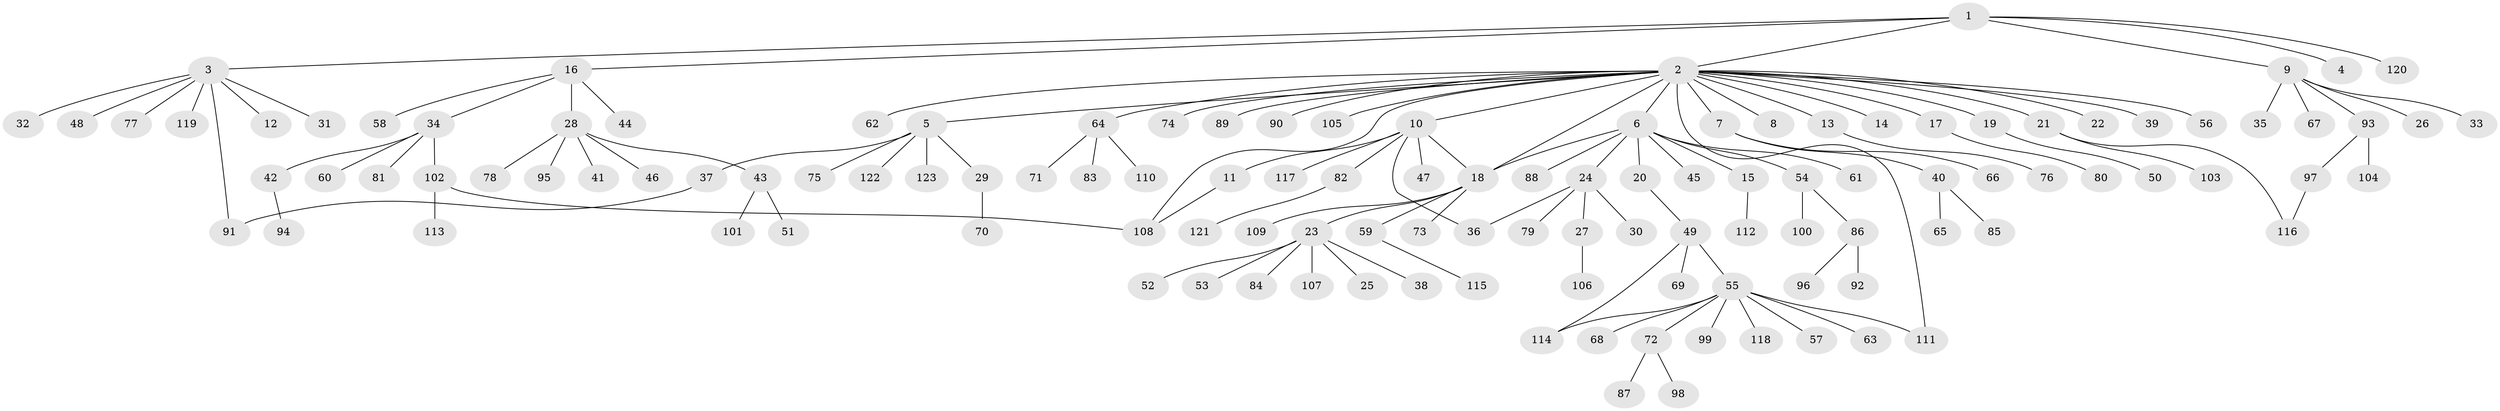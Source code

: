 // coarse degree distribution, {6: 0.046511627906976744, 22: 0.011627906976744186, 7: 0.023255813953488372, 1: 0.6976744186046512, 8: 0.023255813953488372, 5: 0.046511627906976744, 2: 0.12790697674418605, 3: 0.023255813953488372}
// Generated by graph-tools (version 1.1) at 2025/18/03/04/25 18:18:28]
// undirected, 123 vertices, 131 edges
graph export_dot {
graph [start="1"]
  node [color=gray90,style=filled];
  1;
  2;
  3;
  4;
  5;
  6;
  7;
  8;
  9;
  10;
  11;
  12;
  13;
  14;
  15;
  16;
  17;
  18;
  19;
  20;
  21;
  22;
  23;
  24;
  25;
  26;
  27;
  28;
  29;
  30;
  31;
  32;
  33;
  34;
  35;
  36;
  37;
  38;
  39;
  40;
  41;
  42;
  43;
  44;
  45;
  46;
  47;
  48;
  49;
  50;
  51;
  52;
  53;
  54;
  55;
  56;
  57;
  58;
  59;
  60;
  61;
  62;
  63;
  64;
  65;
  66;
  67;
  68;
  69;
  70;
  71;
  72;
  73;
  74;
  75;
  76;
  77;
  78;
  79;
  80;
  81;
  82;
  83;
  84;
  85;
  86;
  87;
  88;
  89;
  90;
  91;
  92;
  93;
  94;
  95;
  96;
  97;
  98;
  99;
  100;
  101;
  102;
  103;
  104;
  105;
  106;
  107;
  108;
  109;
  110;
  111;
  112;
  113;
  114;
  115;
  116;
  117;
  118;
  119;
  120;
  121;
  122;
  123;
  1 -- 2;
  1 -- 3;
  1 -- 4;
  1 -- 9;
  1 -- 16;
  1 -- 120;
  2 -- 5;
  2 -- 6;
  2 -- 7;
  2 -- 8;
  2 -- 10;
  2 -- 13;
  2 -- 14;
  2 -- 17;
  2 -- 18;
  2 -- 19;
  2 -- 21;
  2 -- 22;
  2 -- 39;
  2 -- 56;
  2 -- 62;
  2 -- 64;
  2 -- 74;
  2 -- 89;
  2 -- 90;
  2 -- 105;
  2 -- 108;
  2 -- 111;
  3 -- 12;
  3 -- 31;
  3 -- 32;
  3 -- 48;
  3 -- 77;
  3 -- 91;
  3 -- 119;
  5 -- 29;
  5 -- 37;
  5 -- 75;
  5 -- 122;
  5 -- 123;
  6 -- 15;
  6 -- 18;
  6 -- 20;
  6 -- 24;
  6 -- 45;
  6 -- 54;
  6 -- 61;
  6 -- 88;
  7 -- 40;
  7 -- 66;
  9 -- 26;
  9 -- 33;
  9 -- 35;
  9 -- 67;
  9 -- 93;
  10 -- 11;
  10 -- 18;
  10 -- 36;
  10 -- 47;
  10 -- 82;
  10 -- 117;
  11 -- 108;
  13 -- 76;
  15 -- 112;
  16 -- 28;
  16 -- 34;
  16 -- 44;
  16 -- 58;
  17 -- 80;
  18 -- 23;
  18 -- 59;
  18 -- 73;
  18 -- 109;
  19 -- 50;
  20 -- 49;
  21 -- 103;
  21 -- 116;
  23 -- 25;
  23 -- 38;
  23 -- 52;
  23 -- 53;
  23 -- 84;
  23 -- 107;
  24 -- 27;
  24 -- 30;
  24 -- 36;
  24 -- 79;
  27 -- 106;
  28 -- 41;
  28 -- 43;
  28 -- 46;
  28 -- 78;
  28 -- 95;
  29 -- 70;
  34 -- 42;
  34 -- 60;
  34 -- 81;
  34 -- 102;
  37 -- 91;
  40 -- 65;
  40 -- 85;
  42 -- 94;
  43 -- 51;
  43 -- 101;
  49 -- 55;
  49 -- 69;
  49 -- 114;
  54 -- 86;
  54 -- 100;
  55 -- 57;
  55 -- 63;
  55 -- 68;
  55 -- 72;
  55 -- 99;
  55 -- 111;
  55 -- 114;
  55 -- 118;
  59 -- 115;
  64 -- 71;
  64 -- 83;
  64 -- 110;
  72 -- 87;
  72 -- 98;
  82 -- 121;
  86 -- 92;
  86 -- 96;
  93 -- 97;
  93 -- 104;
  97 -- 116;
  102 -- 108;
  102 -- 113;
}
